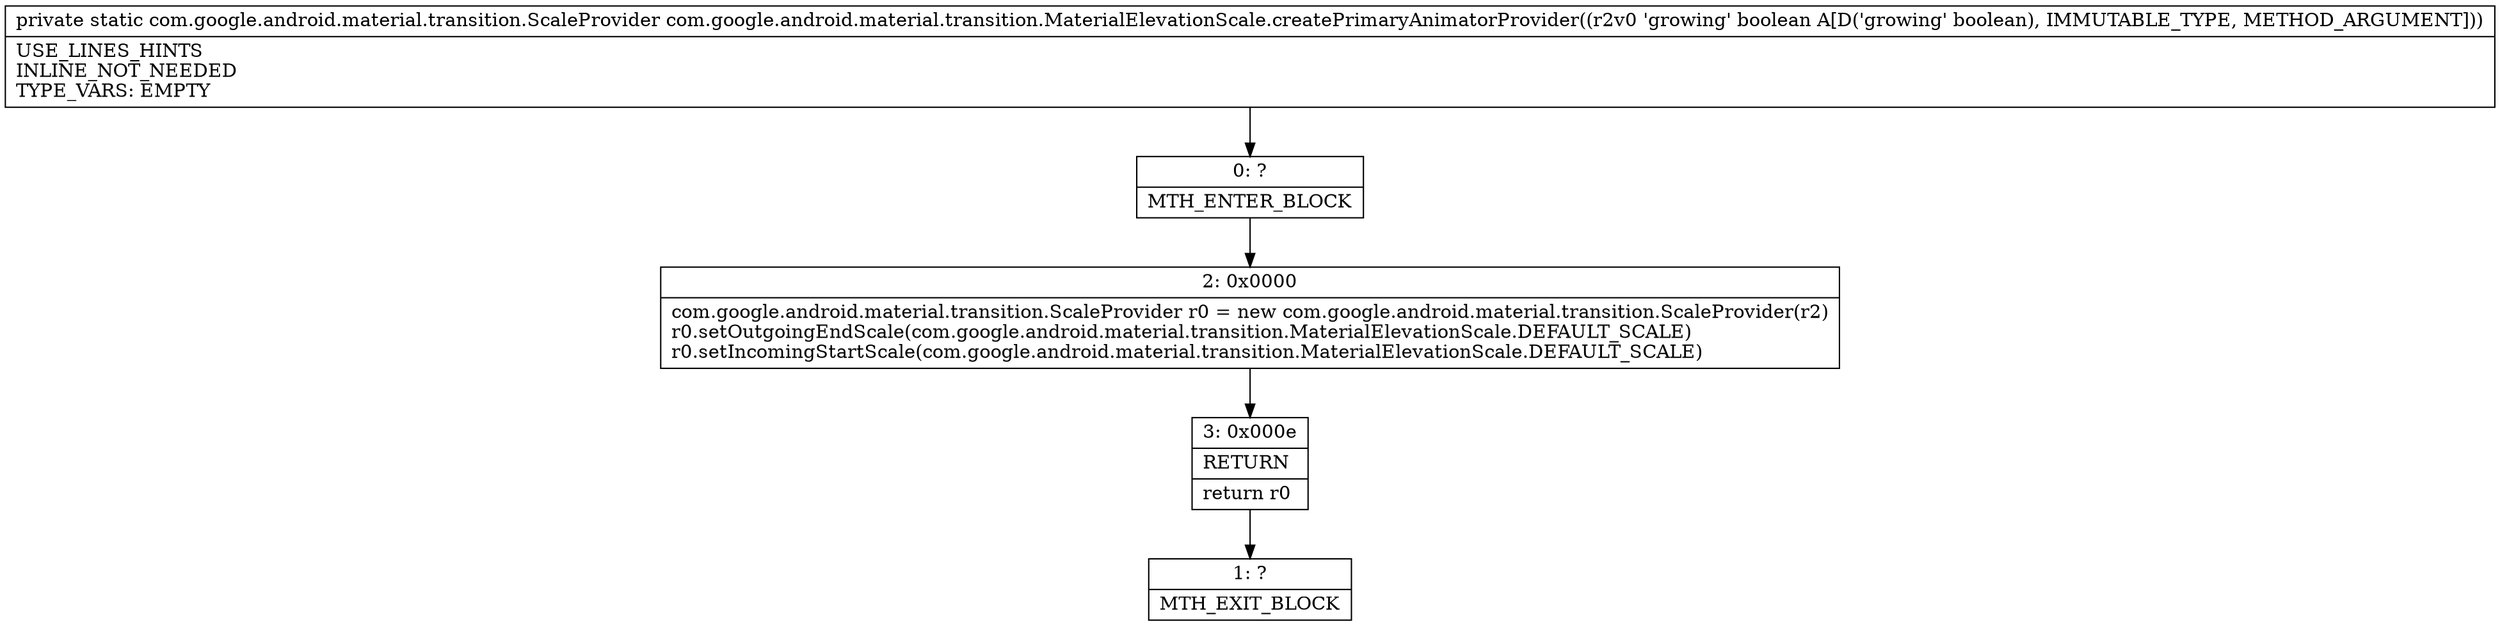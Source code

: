 digraph "CFG forcom.google.android.material.transition.MaterialElevationScale.createPrimaryAnimatorProvider(Z)Lcom\/google\/android\/material\/transition\/ScaleProvider;" {
Node_0 [shape=record,label="{0\:\ ?|MTH_ENTER_BLOCK\l}"];
Node_2 [shape=record,label="{2\:\ 0x0000|com.google.android.material.transition.ScaleProvider r0 = new com.google.android.material.transition.ScaleProvider(r2)\lr0.setOutgoingEndScale(com.google.android.material.transition.MaterialElevationScale.DEFAULT_SCALE)\lr0.setIncomingStartScale(com.google.android.material.transition.MaterialElevationScale.DEFAULT_SCALE)\l}"];
Node_3 [shape=record,label="{3\:\ 0x000e|RETURN\l|return r0\l}"];
Node_1 [shape=record,label="{1\:\ ?|MTH_EXIT_BLOCK\l}"];
MethodNode[shape=record,label="{private static com.google.android.material.transition.ScaleProvider com.google.android.material.transition.MaterialElevationScale.createPrimaryAnimatorProvider((r2v0 'growing' boolean A[D('growing' boolean), IMMUTABLE_TYPE, METHOD_ARGUMENT]))  | USE_LINES_HINTS\lINLINE_NOT_NEEDED\lTYPE_VARS: EMPTY\l}"];
MethodNode -> Node_0;Node_0 -> Node_2;
Node_2 -> Node_3;
Node_3 -> Node_1;
}

